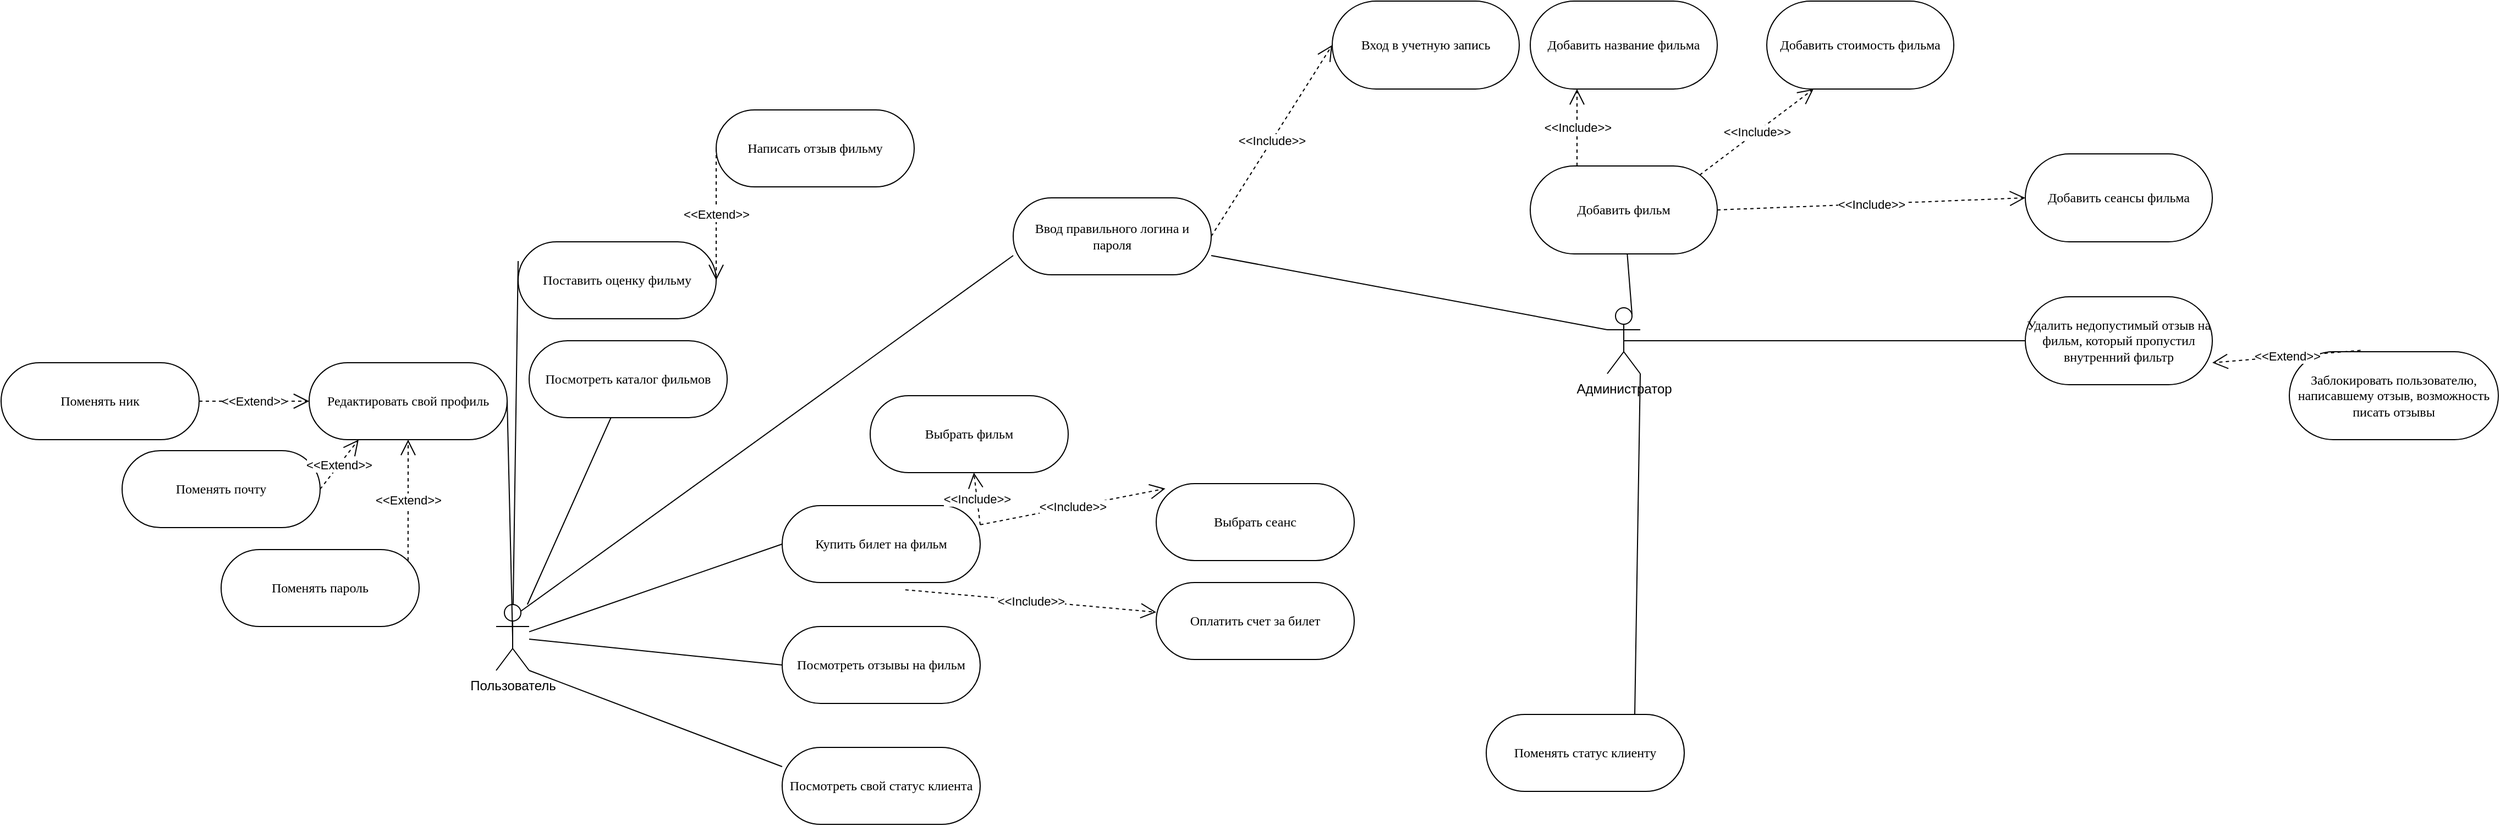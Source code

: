 <mxfile version="23.1.7" type="device">
  <diagram name="Page-1" id="0783ab3e-0a74-02c8-0abd-f7b4e66b4bec">
    <mxGraphModel dx="4447" dy="284" grid="1" gridSize="10" guides="1" tooltips="1" connect="1" arrows="1" fold="1" page="1" pageScale="1" pageWidth="850" pageHeight="1100" background="none" math="0" shadow="0">
      <root>
        <mxCell id="0" />
        <mxCell id="1" parent="0" />
        <mxCell id="gXNQpkiOnZ2-3wOrajNW-1" value="Пользователь" style="shape=umlActor;verticalLabelPosition=bottom;verticalAlign=top;html=1;" parent="1" vertex="1">
          <mxGeometry x="-730" y="1710" width="30" height="60" as="geometry" />
        </mxCell>
        <mxCell id="gXNQpkiOnZ2-3wOrajNW-2" value="Ввод правильного логина и пароля" style="rounded=1;whiteSpace=wrap;html=1;shadow=0;comic=0;labelBackgroundColor=none;strokeWidth=1;fontFamily=Verdana;fontSize=12;align=center;arcSize=50;" parent="1" vertex="1">
          <mxGeometry x="-260" y="1340" width="180" height="70" as="geometry" />
        </mxCell>
        <mxCell id="gXNQpkiOnZ2-3wOrajNW-5" value="&amp;lt;&amp;lt;Include&amp;gt;&amp;gt;" style="endArrow=open;endSize=12;dashed=1;html=1;rounded=0;exitX=1;exitY=0.5;exitDx=0;exitDy=0;entryX=0;entryY=0.5;entryDx=0;entryDy=0;" parent="1" source="gXNQpkiOnZ2-3wOrajNW-2" target="gXNQpkiOnZ2-3wOrajNW-6" edge="1">
          <mxGeometry width="160" relative="1" as="geometry">
            <mxPoint x="345" y="1220" as="sourcePoint" />
            <mxPoint x="490" y="1240" as="targetPoint" />
          </mxGeometry>
        </mxCell>
        <mxCell id="gXNQpkiOnZ2-3wOrajNW-6" value="Вход в учетную запись" style="rounded=1;whiteSpace=wrap;html=1;shadow=0;comic=0;labelBackgroundColor=none;strokeWidth=1;fontFamily=Verdana;fontSize=12;align=center;arcSize=50;" parent="1" vertex="1">
          <mxGeometry x="30" y="1161" width="170" height="80" as="geometry" />
        </mxCell>
        <mxCell id="gXNQpkiOnZ2-3wOrajNW-11" value="Поставить оценку фильму" style="rounded=1;whiteSpace=wrap;html=1;shadow=0;comic=0;labelBackgroundColor=none;strokeWidth=1;fontFamily=Verdana;fontSize=12;align=center;arcSize=50;" parent="1" vertex="1">
          <mxGeometry x="-710" y="1380" width="180" height="70" as="geometry" />
        </mxCell>
        <mxCell id="gXNQpkiOnZ2-3wOrajNW-12" value="Написать отзыв фильму" style="rounded=1;whiteSpace=wrap;html=1;shadow=0;comic=0;labelBackgroundColor=none;strokeWidth=1;fontFamily=Verdana;fontSize=12;align=center;arcSize=50;" parent="1" vertex="1">
          <mxGeometry x="-530" y="1260" width="180" height="70" as="geometry" />
        </mxCell>
        <mxCell id="gXNQpkiOnZ2-3wOrajNW-15" value="&amp;lt;&amp;lt;Extend&amp;gt;&amp;gt;" style="endArrow=open;endSize=12;dashed=1;html=1;rounded=0;exitX=0;exitY=0.5;exitDx=0;exitDy=0;entryX=1;entryY=0.5;entryDx=0;entryDy=0;" parent="1" source="gXNQpkiOnZ2-3wOrajNW-12" target="gXNQpkiOnZ2-3wOrajNW-11" edge="1">
          <mxGeometry width="160" relative="1" as="geometry">
            <mxPoint x="190" y="1450" as="sourcePoint" />
            <mxPoint x="260" y="1590" as="targetPoint" />
          </mxGeometry>
        </mxCell>
        <mxCell id="gXNQpkiOnZ2-3wOrajNW-18" value="" style="endArrow=none;html=1;rounded=0;entryX=0;entryY=0.25;entryDx=0;entryDy=0;" parent="1" source="gXNQpkiOnZ2-3wOrajNW-1" target="gXNQpkiOnZ2-3wOrajNW-11" edge="1">
          <mxGeometry width="50" height="50" relative="1" as="geometry">
            <mxPoint x="420" y="1490" as="sourcePoint" />
            <mxPoint x="470" y="1440" as="targetPoint" />
          </mxGeometry>
        </mxCell>
        <mxCell id="gXNQpkiOnZ2-3wOrajNW-19" value="" style="endArrow=none;html=1;rounded=0;entryX=0;entryY=0.75;entryDx=0;entryDy=0;exitX=0.75;exitY=0.1;exitDx=0;exitDy=0;exitPerimeter=0;" parent="1" target="gXNQpkiOnZ2-3wOrajNW-2" edge="1" source="gXNQpkiOnZ2-3wOrajNW-1">
          <mxGeometry width="50" height="50" relative="1" as="geometry">
            <mxPoint x="-130" y="1270" as="sourcePoint" />
            <mxPoint x="10" y="1458" as="targetPoint" />
          </mxGeometry>
        </mxCell>
        <mxCell id="gXNQpkiOnZ2-3wOrajNW-23" value="Купить билет на фильм" style="rounded=1;whiteSpace=wrap;html=1;shadow=0;comic=0;labelBackgroundColor=none;strokeWidth=1;fontFamily=Verdana;fontSize=12;align=center;arcSize=50;" parent="1" vertex="1">
          <mxGeometry x="-470" y="1620" width="180" height="70" as="geometry" />
        </mxCell>
        <mxCell id="gXNQpkiOnZ2-3wOrajNW-24" value="Выбрать фильм" style="rounded=1;whiteSpace=wrap;html=1;shadow=0;comic=0;labelBackgroundColor=none;strokeWidth=1;fontFamily=Verdana;fontSize=12;align=center;arcSize=50;" parent="1" vertex="1">
          <mxGeometry x="-390" y="1520" width="180" height="70" as="geometry" />
        </mxCell>
        <mxCell id="gXNQpkiOnZ2-3wOrajNW-25" value="Выбрать сеанс" style="rounded=1;whiteSpace=wrap;html=1;shadow=0;comic=0;labelBackgroundColor=none;strokeWidth=1;fontFamily=Verdana;fontSize=12;align=center;arcSize=50;" parent="1" vertex="1">
          <mxGeometry x="-130" y="1600" width="180" height="70" as="geometry" />
        </mxCell>
        <mxCell id="gXNQpkiOnZ2-3wOrajNW-26" value="&amp;lt;&amp;lt;Include&amp;gt;&amp;gt;" style="endArrow=open;endSize=12;dashed=1;html=1;rounded=0;exitX=1;exitY=0.25;exitDx=0;exitDy=0;" parent="1" source="gXNQpkiOnZ2-3wOrajNW-23" target="gXNQpkiOnZ2-3wOrajNW-24" edge="1">
          <mxGeometry width="160" relative="1" as="geometry">
            <mxPoint x="150" y="1245" as="sourcePoint" />
            <mxPoint x="320" y="1250" as="targetPoint" />
          </mxGeometry>
        </mxCell>
        <mxCell id="gXNQpkiOnZ2-3wOrajNW-27" value="&amp;lt;&amp;lt;Include&amp;gt;&amp;gt;" style="endArrow=open;endSize=12;dashed=1;html=1;rounded=0;entryX=0.046;entryY=0.065;entryDx=0;entryDy=0;entryPerimeter=0;" parent="1" source="gXNQpkiOnZ2-3wOrajNW-23" target="gXNQpkiOnZ2-3wOrajNW-25" edge="1">
          <mxGeometry width="160" relative="1" as="geometry">
            <mxPoint x="130" y="1548" as="sourcePoint" />
            <mxPoint x="170" y="1559" as="targetPoint" />
            <Array as="points" />
          </mxGeometry>
        </mxCell>
        <mxCell id="gXNQpkiOnZ2-3wOrajNW-28" value="Оплатить счет за билет" style="rounded=1;whiteSpace=wrap;html=1;shadow=0;comic=0;labelBackgroundColor=none;strokeWidth=1;fontFamily=Verdana;fontSize=12;align=center;arcSize=50;" parent="1" vertex="1">
          <mxGeometry x="-130" y="1690" width="180" height="70" as="geometry" />
        </mxCell>
        <mxCell id="gXNQpkiOnZ2-3wOrajNW-29" value="&amp;lt;&amp;lt;Include&amp;gt;&amp;gt;" style="endArrow=open;endSize=12;dashed=1;html=1;rounded=0;exitX=0.622;exitY=1.094;exitDx=0;exitDy=0;exitPerimeter=0;" parent="1" source="gXNQpkiOnZ2-3wOrajNW-23" target="gXNQpkiOnZ2-3wOrajNW-28" edge="1">
          <mxGeometry width="160" relative="1" as="geometry">
            <mxPoint x="84" y="1600" as="sourcePoint" />
            <mxPoint x="178" y="1675" as="targetPoint" />
            <Array as="points" />
          </mxGeometry>
        </mxCell>
        <mxCell id="gXNQpkiOnZ2-3wOrajNW-30" value="" style="endArrow=none;html=1;rounded=0;entryX=0;entryY=0.5;entryDx=0;entryDy=0;" parent="1" source="gXNQpkiOnZ2-3wOrajNW-1" target="gXNQpkiOnZ2-3wOrajNW-23" edge="1">
          <mxGeometry width="50" height="50" relative="1" as="geometry">
            <mxPoint x="-120" y="1292" as="sourcePoint" />
            <mxPoint x="10" y="1388" as="targetPoint" />
          </mxGeometry>
        </mxCell>
        <mxCell id="gXNQpkiOnZ2-3wOrajNW-31" value="Посмотреть каталог фильмов" style="rounded=1;whiteSpace=wrap;html=1;shadow=0;comic=0;labelBackgroundColor=none;strokeWidth=1;fontFamily=Verdana;fontSize=12;align=center;arcSize=50;" parent="1" vertex="1">
          <mxGeometry x="-700" y="1470" width="180" height="70" as="geometry" />
        </mxCell>
        <mxCell id="gXNQpkiOnZ2-3wOrajNW-32" value="Посмотреть отзывы на фильм" style="rounded=1;whiteSpace=wrap;html=1;shadow=0;comic=0;labelBackgroundColor=none;strokeWidth=1;fontFamily=Verdana;fontSize=12;align=center;arcSize=50;" parent="1" vertex="1">
          <mxGeometry x="-470" y="1730" width="180" height="70" as="geometry" />
        </mxCell>
        <mxCell id="gXNQpkiOnZ2-3wOrajNW-33" value="" style="endArrow=none;html=1;rounded=0;entryX=0;entryY=0.5;entryDx=0;entryDy=0;" parent="1" source="gXNQpkiOnZ2-3wOrajNW-1" target="gXNQpkiOnZ2-3wOrajNW-32" edge="1">
          <mxGeometry width="50" height="50" relative="1" as="geometry">
            <mxPoint x="-120" y="1310" as="sourcePoint" />
            <mxPoint x="-5" y="1530" as="targetPoint" />
          </mxGeometry>
        </mxCell>
        <mxCell id="gXNQpkiOnZ2-3wOrajNW-34" value="" style="endArrow=none;html=1;rounded=0;" parent="1" source="gXNQpkiOnZ2-3wOrajNW-1" target="gXNQpkiOnZ2-3wOrajNW-31" edge="1">
          <mxGeometry width="50" height="50" relative="1" as="geometry">
            <mxPoint x="-110" y="1320" as="sourcePoint" />
            <mxPoint x="5" y="1540" as="targetPoint" />
          </mxGeometry>
        </mxCell>
        <mxCell id="gXNQpkiOnZ2-3wOrajNW-35" value="Администратор" style="shape=umlActor;verticalLabelPosition=bottom;verticalAlign=top;html=1;" parent="1" vertex="1">
          <mxGeometry x="280" y="1440" width="30" height="60" as="geometry" />
        </mxCell>
        <mxCell id="gXNQpkiOnZ2-3wOrajNW-37" value="Добавить фильм" style="rounded=1;whiteSpace=wrap;html=1;shadow=0;comic=0;labelBackgroundColor=none;strokeWidth=1;fontFamily=Verdana;fontSize=12;align=center;arcSize=50;" parent="1" vertex="1">
          <mxGeometry x="210" y="1311" width="170" height="80" as="geometry" />
        </mxCell>
        <mxCell id="gXNQpkiOnZ2-3wOrajNW-38" value="" style="endArrow=none;html=1;rounded=0;entryX=1;entryY=0.75;entryDx=0;entryDy=0;exitX=0;exitY=0.333;exitDx=0;exitDy=0;exitPerimeter=0;" parent="1" source="gXNQpkiOnZ2-3wOrajNW-35" target="gXNQpkiOnZ2-3wOrajNW-2" edge="1">
          <mxGeometry width="50" height="50" relative="1" as="geometry">
            <mxPoint x="-120" y="1280" as="sourcePoint" />
            <mxPoint x="-30" y="1263" as="targetPoint" />
            <Array as="points" />
          </mxGeometry>
        </mxCell>
        <mxCell id="gXNQpkiOnZ2-3wOrajNW-39" value="Добавить название фильма" style="rounded=1;whiteSpace=wrap;html=1;shadow=0;comic=0;labelBackgroundColor=none;strokeWidth=1;fontFamily=Verdana;fontSize=12;align=center;arcSize=50;" parent="1" vertex="1">
          <mxGeometry x="210" y="1161" width="170" height="80" as="geometry" />
        </mxCell>
        <mxCell id="gXNQpkiOnZ2-3wOrajNW-40" value="Добавить стоимость фильма" style="rounded=1;whiteSpace=wrap;html=1;shadow=0;comic=0;labelBackgroundColor=none;strokeWidth=1;fontFamily=Verdana;fontSize=12;align=center;arcSize=50;" parent="1" vertex="1">
          <mxGeometry x="425" y="1161" width="170" height="80" as="geometry" />
        </mxCell>
        <mxCell id="gXNQpkiOnZ2-3wOrajNW-41" value="Добавить сеансы фильма" style="rounded=1;whiteSpace=wrap;html=1;shadow=0;comic=0;labelBackgroundColor=none;strokeWidth=1;fontFamily=Verdana;fontSize=12;align=center;arcSize=50;" parent="1" vertex="1">
          <mxGeometry x="660" y="1300" width="170" height="80" as="geometry" />
        </mxCell>
        <mxCell id="gXNQpkiOnZ2-3wOrajNW-42" value="&amp;lt;&amp;lt;Include&amp;gt;&amp;gt;" style="endArrow=open;endSize=12;dashed=1;html=1;rounded=0;exitX=0.25;exitY=0;exitDx=0;exitDy=0;entryX=0.25;entryY=1;entryDx=0;entryDy=0;" parent="1" source="gXNQpkiOnZ2-3wOrajNW-37" target="gXNQpkiOnZ2-3wOrajNW-39" edge="1">
          <mxGeometry width="160" relative="1" as="geometry">
            <mxPoint x="410" y="1301" as="sourcePoint" />
            <mxPoint x="580" y="1306" as="targetPoint" />
          </mxGeometry>
        </mxCell>
        <mxCell id="gXNQpkiOnZ2-3wOrajNW-43" value="&amp;lt;&amp;lt;Include&amp;gt;&amp;gt;" style="endArrow=open;endSize=12;dashed=1;html=1;rounded=0;exitX=0.906;exitY=0.103;exitDx=0;exitDy=0;entryX=0.25;entryY=1;entryDx=0;entryDy=0;exitPerimeter=0;" parent="1" source="gXNQpkiOnZ2-3wOrajNW-37" target="gXNQpkiOnZ2-3wOrajNW-40" edge="1">
          <mxGeometry width="160" relative="1" as="geometry">
            <mxPoint x="580" y="1240" as="sourcePoint" />
            <mxPoint x="563" y="1200" as="targetPoint" />
            <Array as="points" />
          </mxGeometry>
        </mxCell>
        <mxCell id="gXNQpkiOnZ2-3wOrajNW-44" value="&amp;lt;&amp;lt;Include&amp;gt;&amp;gt;" style="endArrow=open;endSize=12;dashed=1;html=1;rounded=0;exitX=1;exitY=0.5;exitDx=0;exitDy=0;entryX=0;entryY=0.5;entryDx=0;entryDy=0;" parent="1" source="gXNQpkiOnZ2-3wOrajNW-37" target="gXNQpkiOnZ2-3wOrajNW-41" edge="1">
          <mxGeometry width="160" relative="1" as="geometry">
            <mxPoint x="714" y="1268" as="sourcePoint" />
            <mxPoint x="783" y="1200" as="targetPoint" />
            <Array as="points" />
          </mxGeometry>
        </mxCell>
        <mxCell id="gXNQpkiOnZ2-3wOrajNW-45" value="" style="endArrow=none;html=1;rounded=0;entryX=0.75;entryY=0.1;entryDx=0;entryDy=0;entryPerimeter=0;" parent="1" source="gXNQpkiOnZ2-3wOrajNW-37" edge="1" target="gXNQpkiOnZ2-3wOrajNW-35">
          <mxGeometry width="50" height="50" relative="1" as="geometry">
            <mxPoint x="800" y="1334" as="sourcePoint" />
            <mxPoint x="700" y="1520" as="targetPoint" />
          </mxGeometry>
        </mxCell>
        <mxCell id="gXNQpkiOnZ2-3wOrajNW-46" value="Удалить недопустимый отзыв на фильм, который пропустил внутренний фильтр" style="rounded=1;whiteSpace=wrap;html=1;shadow=0;comic=0;labelBackgroundColor=none;strokeWidth=1;fontFamily=Verdana;fontSize=12;align=center;arcSize=50;" parent="1" vertex="1">
          <mxGeometry x="660" y="1430" width="170" height="80" as="geometry" />
        </mxCell>
        <mxCell id="gXNQpkiOnZ2-3wOrajNW-47" value="" style="endArrow=none;html=1;rounded=0;exitX=0;exitY=0.5;exitDx=0;exitDy=0;entryX=0.5;entryY=0.5;entryDx=0;entryDy=0;entryPerimeter=0;" parent="1" source="gXNQpkiOnZ2-3wOrajNW-46" edge="1" target="gXNQpkiOnZ2-3wOrajNW-35">
          <mxGeometry width="50" height="50" relative="1" as="geometry">
            <mxPoint x="698" y="1350" as="sourcePoint" />
            <mxPoint x="710" y="1530" as="targetPoint" />
          </mxGeometry>
        </mxCell>
        <mxCell id="gXNQpkiOnZ2-3wOrajNW-48" value="Заблокировать пользователю, написавшему отзыв, возможность писать отзывы" style="rounded=1;whiteSpace=wrap;html=1;shadow=0;comic=0;labelBackgroundColor=none;strokeWidth=1;fontFamily=Verdana;fontSize=12;align=center;arcSize=50;" parent="1" vertex="1">
          <mxGeometry x="900" y="1480" width="190" height="80" as="geometry" />
        </mxCell>
        <mxCell id="gXNQpkiOnZ2-3wOrajNW-49" value="&amp;lt;&amp;lt;Extend&amp;gt;&amp;gt;" style="endArrow=open;endSize=12;dashed=1;html=1;rounded=0;entryX=1;entryY=0.75;entryDx=0;entryDy=0;exitX=0.341;exitY=-0.016;exitDx=0;exitDy=0;exitPerimeter=0;" parent="1" source="gXNQpkiOnZ2-3wOrajNW-48" target="gXNQpkiOnZ2-3wOrajNW-46" edge="1">
          <mxGeometry width="160" relative="1" as="geometry">
            <mxPoint x="1110" y="1540" as="sourcePoint" />
            <mxPoint x="1010" y="1480" as="targetPoint" />
          </mxGeometry>
        </mxCell>
        <mxCell id="nQvtUVdUe-XbGL-Weh8b-1" value="Посмотреть свой статус клиента" style="rounded=1;whiteSpace=wrap;html=1;shadow=0;comic=0;labelBackgroundColor=none;strokeWidth=1;fontFamily=Verdana;fontSize=12;align=center;arcSize=50;" parent="1" vertex="1">
          <mxGeometry x="-470" y="1840" width="180" height="70" as="geometry" />
        </mxCell>
        <mxCell id="nQvtUVdUe-XbGL-Weh8b-2" value="" style="endArrow=none;html=1;rounded=0;entryX=0;entryY=0.25;entryDx=0;entryDy=0;exitX=1;exitY=1;exitDx=0;exitDy=0;exitPerimeter=0;" parent="1" target="nQvtUVdUe-XbGL-Weh8b-1" edge="1" source="gXNQpkiOnZ2-3wOrajNW-1">
          <mxGeometry width="50" height="50" relative="1" as="geometry">
            <mxPoint x="-132" y="1311" as="sourcePoint" />
            <mxPoint x="-95" y="1652" as="targetPoint" />
            <Array as="points" />
          </mxGeometry>
        </mxCell>
        <mxCell id="nQvtUVdUe-XbGL-Weh8b-3" value="Поменять статус клиенту" style="rounded=1;whiteSpace=wrap;html=1;shadow=0;comic=0;labelBackgroundColor=none;strokeWidth=1;fontFamily=Verdana;fontSize=12;align=center;arcSize=50;" parent="1" vertex="1">
          <mxGeometry x="170" y="1810" width="180" height="70" as="geometry" />
        </mxCell>
        <mxCell id="nQvtUVdUe-XbGL-Weh8b-4" value="" style="endArrow=none;html=1;rounded=0;exitX=0.75;exitY=0;exitDx=0;exitDy=0;entryX=1;entryY=1;entryDx=0;entryDy=0;entryPerimeter=0;" parent="1" source="nQvtUVdUe-XbGL-Weh8b-3" edge="1" target="gXNQpkiOnZ2-3wOrajNW-35">
          <mxGeometry width="50" height="50" relative="1" as="geometry">
            <mxPoint x="850" y="1490" as="sourcePoint" />
            <mxPoint x="680" y="1570" as="targetPoint" />
          </mxGeometry>
        </mxCell>
        <mxCell id="nQvtUVdUe-XbGL-Weh8b-5" value="Редактировать свой профиль" style="rounded=1;whiteSpace=wrap;html=1;shadow=0;comic=0;labelBackgroundColor=none;strokeWidth=1;fontFamily=Verdana;fontSize=12;align=center;arcSize=50;" parent="1" vertex="1">
          <mxGeometry x="-900" y="1490" width="180" height="70" as="geometry" />
        </mxCell>
        <mxCell id="nQvtUVdUe-XbGL-Weh8b-6" value="" style="endArrow=none;html=1;rounded=0;exitX=1;exitY=0.5;exitDx=0;exitDy=0;entryX=0.5;entryY=0.5;entryDx=0;entryDy=0;entryPerimeter=0;" parent="1" source="nQvtUVdUe-XbGL-Weh8b-5" target="gXNQpkiOnZ2-3wOrajNW-1" edge="1">
          <mxGeometry width="50" height="50" relative="1" as="geometry">
            <mxPoint x="170" y="1490" as="sourcePoint" />
            <mxPoint x="220" y="1440" as="targetPoint" />
          </mxGeometry>
        </mxCell>
        <mxCell id="nQvtUVdUe-XbGL-Weh8b-7" value="Поменять ник" style="rounded=1;whiteSpace=wrap;html=1;shadow=0;comic=0;labelBackgroundColor=none;strokeWidth=1;fontFamily=Verdana;fontSize=12;align=center;arcSize=50;" parent="1" vertex="1">
          <mxGeometry x="-1180" y="1490" width="180" height="70" as="geometry" />
        </mxCell>
        <mxCell id="nQvtUVdUe-XbGL-Weh8b-8" value="Поменять почту" style="rounded=1;whiteSpace=wrap;html=1;shadow=0;comic=0;labelBackgroundColor=none;strokeWidth=1;fontFamily=Verdana;fontSize=12;align=center;arcSize=50;" parent="1" vertex="1">
          <mxGeometry x="-1070" y="1570" width="180" height="70" as="geometry" />
        </mxCell>
        <mxCell id="nQvtUVdUe-XbGL-Weh8b-9" value="Поменять пароль" style="rounded=1;whiteSpace=wrap;html=1;shadow=0;comic=0;labelBackgroundColor=none;strokeWidth=1;fontFamily=Verdana;fontSize=12;align=center;arcSize=50;" parent="1" vertex="1">
          <mxGeometry x="-980" y="1660" width="180" height="70" as="geometry" />
        </mxCell>
        <mxCell id="nQvtUVdUe-XbGL-Weh8b-11" value="&amp;lt;&amp;lt;Extend&amp;gt;&amp;gt;" style="endArrow=open;endSize=12;dashed=1;html=1;rounded=0;exitX=0.944;exitY=0.143;exitDx=0;exitDy=0;entryX=0.5;entryY=1;entryDx=0;entryDy=0;exitPerimeter=0;" parent="1" source="nQvtUVdUe-XbGL-Weh8b-9" target="nQvtUVdUe-XbGL-Weh8b-5" edge="1">
          <mxGeometry width="160" relative="1" as="geometry">
            <mxPoint x="290" y="1475" as="sourcePoint" />
            <mxPoint x="190" y="1405" as="targetPoint" />
            <Array as="points" />
          </mxGeometry>
        </mxCell>
        <mxCell id="nQvtUVdUe-XbGL-Weh8b-12" value="&amp;lt;&amp;lt;Extend&amp;gt;&amp;gt;" style="endArrow=open;endSize=12;dashed=1;html=1;rounded=0;exitX=1;exitY=0.5;exitDx=0;exitDy=0;entryX=0.25;entryY=1;entryDx=0;entryDy=0;" parent="1" source="nQvtUVdUe-XbGL-Weh8b-8" target="nQvtUVdUe-XbGL-Weh8b-5" edge="1">
          <mxGeometry width="160" relative="1" as="geometry">
            <mxPoint x="-500" y="1490" as="sourcePoint" />
            <mxPoint x="-360" y="1331" as="targetPoint" />
            <Array as="points" />
          </mxGeometry>
        </mxCell>
        <mxCell id="nQvtUVdUe-XbGL-Weh8b-13" value="&amp;lt;&amp;lt;Extend&amp;gt;&amp;gt;" style="endArrow=open;endSize=12;dashed=1;html=1;rounded=0;exitX=1;exitY=0.5;exitDx=0;exitDy=0;entryX=0;entryY=0.5;entryDx=0;entryDy=0;" parent="1" source="nQvtUVdUe-XbGL-Weh8b-7" target="nQvtUVdUe-XbGL-Weh8b-5" edge="1">
          <mxGeometry width="160" relative="1" as="geometry">
            <mxPoint x="-510" y="1405" as="sourcePoint" />
            <mxPoint x="-405" y="1331" as="targetPoint" />
            <Array as="points" />
          </mxGeometry>
        </mxCell>
      </root>
    </mxGraphModel>
  </diagram>
</mxfile>
